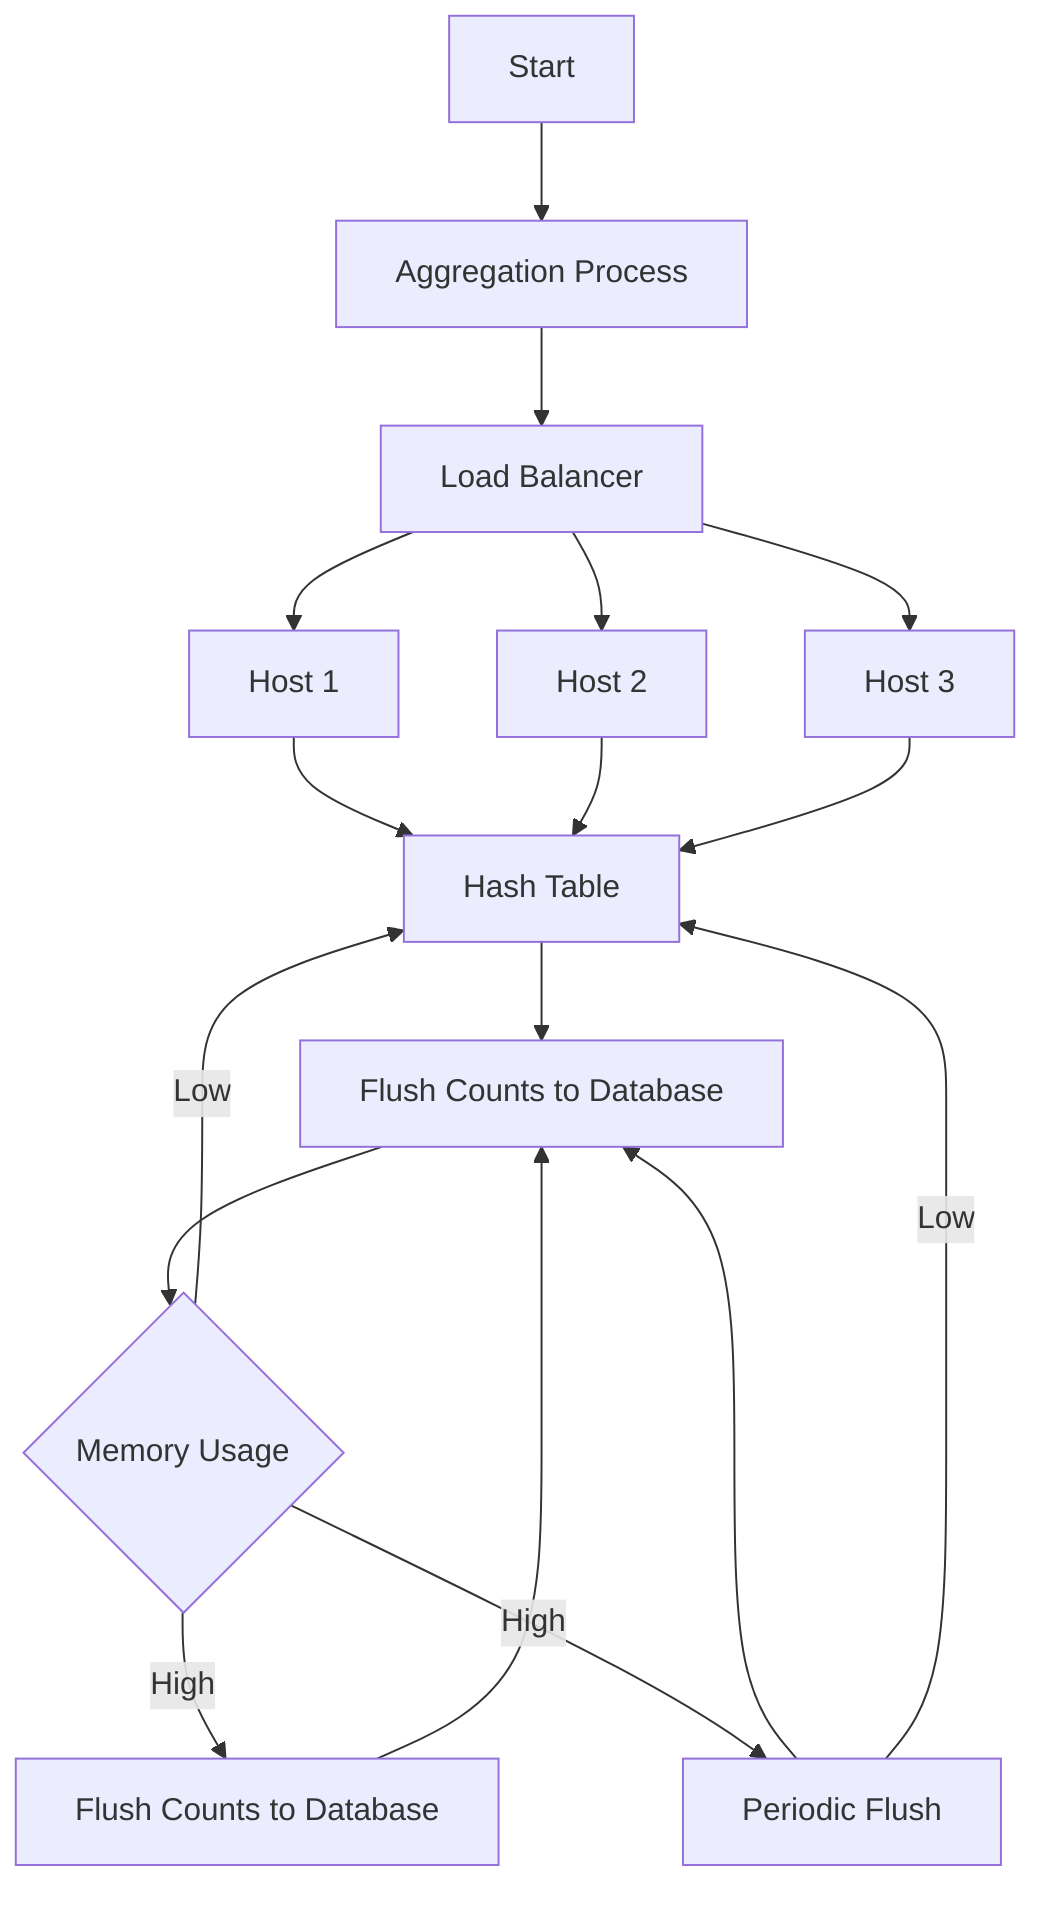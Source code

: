 graph TD;
    A[Start] --> B[Aggregation Process]
    B --> C[Load Balancer]
    C --> D[Host 1]
    C --> E[Host 2]
    C --> F[Host 3]
    D --> G[Hash Table]
    E --> G
    F --> G
    G --> H[Flush Counts to Database]
    H --> I{Memory Usage}
    I -->|Low| G
    I -->|High| J[Flush Counts to Database]
    J --> H
    I -->|High| K[Periodic Flush]
    K --> H
    K -->|Low| G